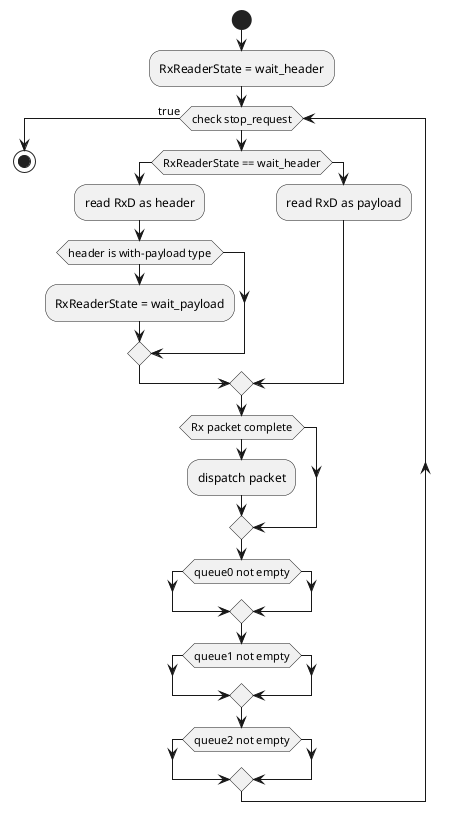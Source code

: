 @startuml
start
:RxReaderState = wait_header;
while (check stop_request)
    if (RxReaderState == wait_header)
        :read RxD as header;
        if (header is with-payload type)
            :RxReaderState = wait_payload;
        endif
    else
        :read RxD as payload;
    endif
    if (Rx packet complete)
        :dispatch packet;
    endif
    if (queue0 not empty)
    endif
    if (queue1 not empty)
    endif
    if (queue2 not empty)
    endif
endwhile (true)
stop
@enduml